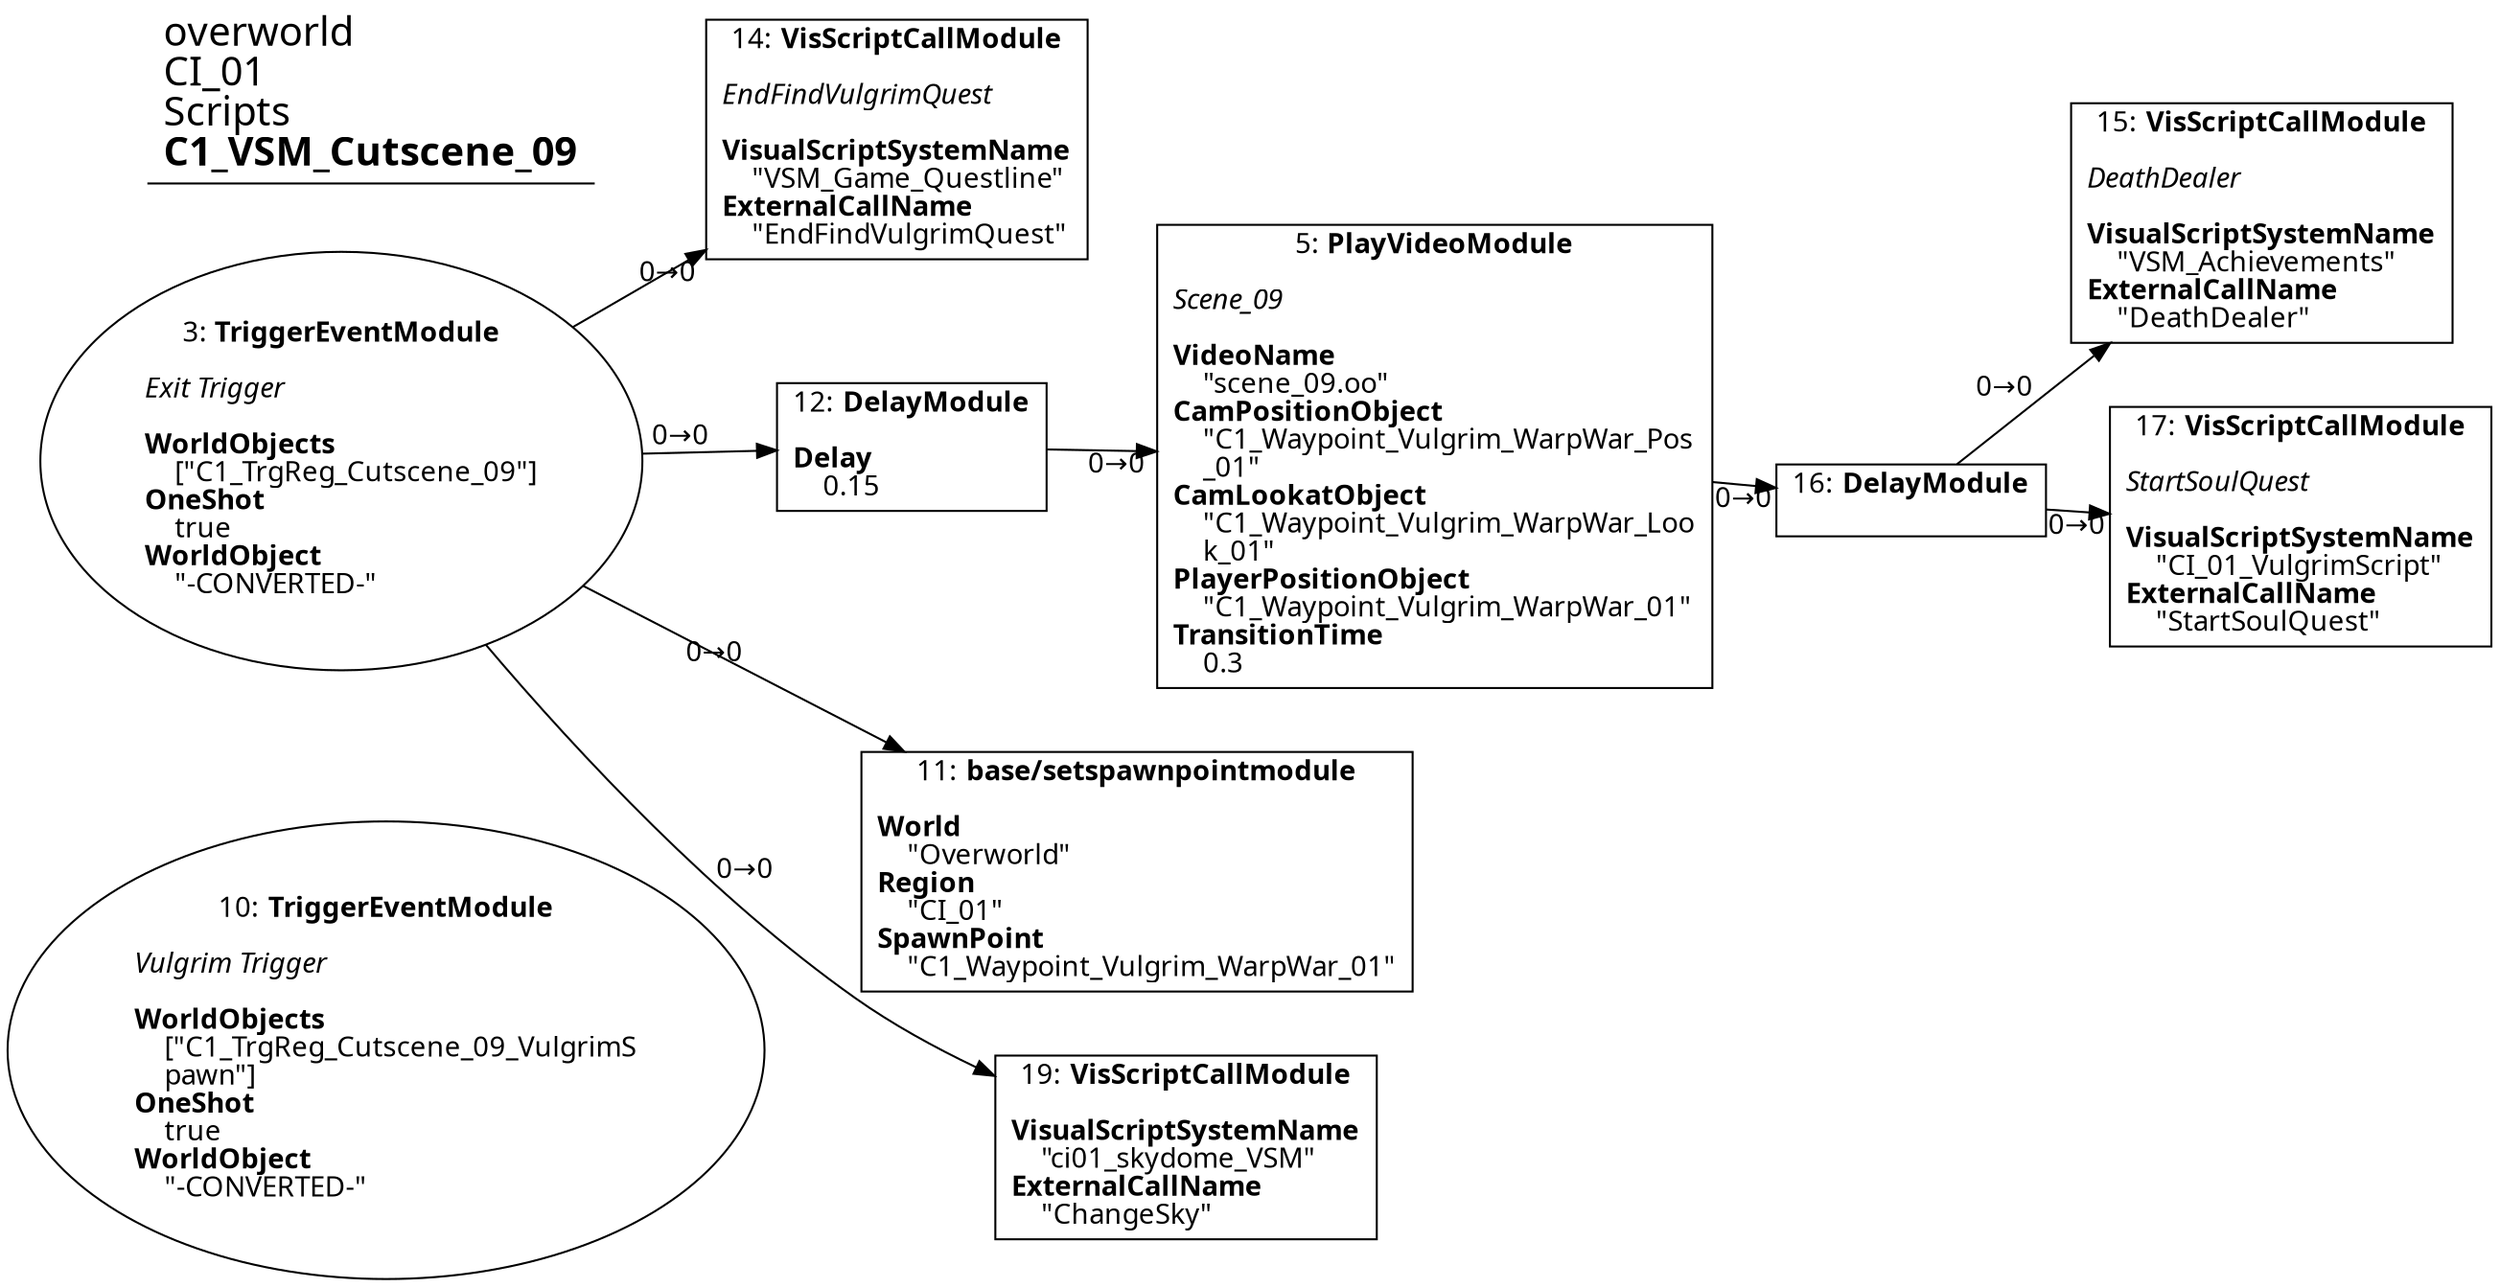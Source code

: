 digraph {
    layout = fdp;
    overlap = prism;
    sep = "+16";
    splines = spline;

    node [ shape = box ];

    graph [ fontname = "Segoe UI" ];
    node [ fontname = "Segoe UI" ];
    edge [ fontname = "Segoe UI" ];

    3 [ label = <3: <b>TriggerEventModule</b><br/><br/><i>Exit Trigger<br align="left"/></i><br align="left"/><b>WorldObjects</b><br align="left"/>    [&quot;C1_TrgReg_Cutscene_09&quot;]<br align="left"/><b>OneShot</b><br align="left"/>    true<br align="left"/><b>WorldObject</b><br align="left"/>    &quot;-CONVERTED-&quot;<br align="left"/>> ];
    3 [ shape = oval ]
    3 [ pos = "0.24900001,-0.514!" ];
    3 -> 11 [ label = "0→0" ];
    3 -> 12 [ label = "0→0" ];
    3 -> 14 [ label = "0→0" ];
    3 -> 19 [ label = "0→0" ];

    5 [ label = <5: <b>PlayVideoModule</b><br/><br/><i>Scene_09<br align="left"/></i><br align="left"/><b>VideoName</b><br align="left"/>    &quot;scene_09.oo&quot;<br align="left"/><b>CamPositionObject</b><br align="left"/>    &quot;C1_Waypoint_Vulgrim_WarpWar_Pos<br align="left"/>    _01&quot;<br align="left"/><b>CamLookatObject</b><br align="left"/>    &quot;C1_Waypoint_Vulgrim_WarpWar_Loo<br align="left"/>    k_01&quot;<br align="left"/><b>PlayerPositionObject</b><br align="left"/>    &quot;C1_Waypoint_Vulgrim_WarpWar_01&quot;<br align="left"/><b>TransitionTime</b><br align="left"/>    0.3<br align="left"/>> ];
    5 [ pos = "0.72200006,-0.514!" ];
    5 -> 16 [ label = "0→0" ];

    10 [ label = <10: <b>TriggerEventModule</b><br/><br/><i>Vulgrim Trigger<br align="left"/></i><br align="left"/><b>WorldObjects</b><br align="left"/>    [&quot;C1_TrgReg_Cutscene_09_VulgrimS<br align="left"/>    pawn&quot;]<br align="left"/><b>OneShot</b><br align="left"/>    true<br align="left"/><b>WorldObject</b><br align="left"/>    &quot;-CONVERTED-&quot;<br align="left"/>> ];
    10 [ shape = oval ]
    10 [ pos = "0.254,-0.799!" ];

    11 [ label = <11: <b>base/setspawnpointmodule</b><br/><br/><b>World</b><br align="left"/>    &quot;Overworld&quot;<br align="left"/><b>Region</b><br align="left"/>    &quot;CI_01&quot;<br align="left"/><b>SpawnPoint</b><br align="left"/>    &quot;C1_Waypoint_Vulgrim_WarpWar_01&quot;<br align="left"/>> ];
    11 [ pos = "0.574,-0.702!" ];

    12 [ label = <12: <b>DelayModule</b><br/><br/><b>Delay</b><br align="left"/>    0.15<br align="left"/>> ];
    12 [ pos = "0.574,-0.514!" ];
    12 -> 5 [ label = "0→0" ];

    14 [ label = <14: <b>VisScriptCallModule</b><br/><br/><i>EndFindVulgrimQuest<br align="left"/></i><br align="left"/><b>VisualScriptSystemName</b><br align="left"/>    &quot;VSM_Game_Questline&quot;<br align="left"/><b>ExternalCallName</b><br align="left"/>    &quot;EndFindVulgrimQuest&quot;<br align="left"/>> ];
    14 [ pos = "0.573,-0.41000003!" ];

    15 [ label = <15: <b>VisScriptCallModule</b><br/><br/><i>DeathDealer<br align="left"/></i><br align="left"/><b>VisualScriptSystemName</b><br align="left"/>    &quot;VSM_Achievements&quot;<br align="left"/><b>ExternalCallName</b><br align="left"/>    &quot;DeathDealer&quot;<br align="left"/>> ];
    15 [ pos = "1.062,-0.42900002!" ];

    16 [ label = <16: <b>DelayModule</b><br/><br/>> ];
    16 [ pos = "0.8880001,-0.514!" ];
    16 -> 15 [ label = "0→0" ];
    16 -> 17 [ label = "0→0" ];

    17 [ label = <17: <b>VisScriptCallModule</b><br/><br/><i>StartSoulQuest<br align="left"/></i><br align="left"/><b>VisualScriptSystemName</b><br align="left"/>    &quot;CI_01_VulgrimScript&quot;<br align="left"/><b>ExternalCallName</b><br align="left"/>    &quot;StartSoulQuest&quot;<br align="left"/>> ];
    17 [ pos = "1.0630001,-0.514!" ];

    19 [ label = <19: <b>VisScriptCallModule</b><br/><br/><b>VisualScriptSystemName</b><br align="left"/>    &quot;ci01_skydome_VSM&quot;<br align="left"/><b>ExternalCallName</b><br align="left"/>    &quot;ChangeSky&quot;<br align="left"/>> ];
    19 [ pos = "0.57900006,-0.78300005!" ];

    title [ pos = "0.24800001,-0.409!" ];
    title [ shape = underline ];
    title [ label = <<font point-size="20">overworld<br align="left"/>CI_01<br align="left"/>Scripts<br align="left"/><b>C1_VSM_Cutscene_09</b><br align="left"/></font>> ];
}
